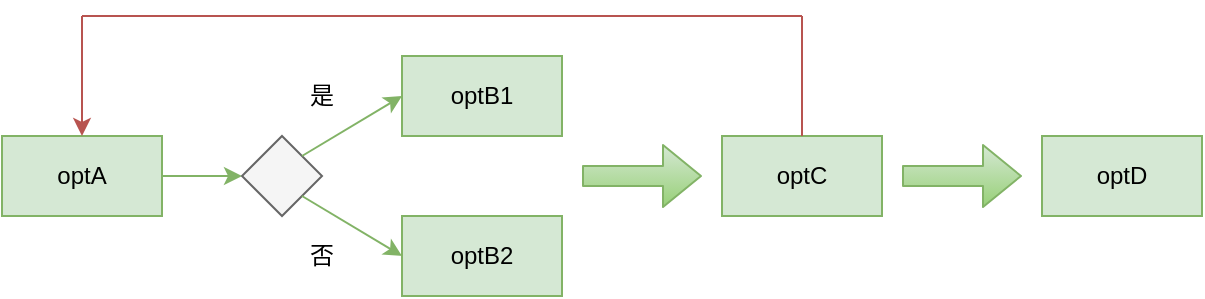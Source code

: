 <mxfile version="12.4.2" type="device" pages="1"><diagram id="x_YJbfK0oXtffN7K5OIR" name="Page-1"><mxGraphModel dx="946" dy="594" grid="1" gridSize="10" guides="1" tooltips="1" connect="1" arrows="1" fold="1" page="1" pageScale="1" pageWidth="827" pageHeight="1169" math="0" shadow="0"><root><mxCell id="0"/><mxCell id="1" parent="0"/><mxCell id="9GR1SyIwBwCN44LEWNMn-31" style="edgeStyle=orthogonalEdgeStyle;rounded=0;orthogonalLoop=1;jettySize=auto;html=1;entryX=0;entryY=0.5;entryDx=0;entryDy=0;fillColor=#d5e8d4;strokeColor=#82b366;gradientColor=#97d077;" edge="1" parent="1" source="9GR1SyIwBwCN44LEWNMn-15" target="9GR1SyIwBwCN44LEWNMn-16"><mxGeometry relative="1" as="geometry"/></mxCell><mxCell id="9GR1SyIwBwCN44LEWNMn-15" value="optA" style="rounded=0;whiteSpace=wrap;html=1;strokeWidth=1;fillColor=#d5e8d4;strokeColor=#82b366;" vertex="1" parent="1"><mxGeometry x="120" y="80" width="80" height="40" as="geometry"/></mxCell><mxCell id="9GR1SyIwBwCN44LEWNMn-16" value="" style="rhombus;whiteSpace=wrap;html=1;strokeWidth=1;fillColor=#f5f5f5;strokeColor=#666666;fontColor=#333333;" vertex="1" parent="1"><mxGeometry x="240" y="80" width="40" height="40" as="geometry"/></mxCell><mxCell id="9GR1SyIwBwCN44LEWNMn-17" value="optB1" style="rounded=0;whiteSpace=wrap;html=1;strokeWidth=1;fillColor=#d5e8d4;strokeColor=#82b366;" vertex="1" parent="1"><mxGeometry x="320" y="40" width="80" height="40" as="geometry"/></mxCell><mxCell id="9GR1SyIwBwCN44LEWNMn-19" value="optB2" style="rounded=0;whiteSpace=wrap;html=1;strokeWidth=1;fillColor=#d5e8d4;strokeColor=#82b366;" vertex="1" parent="1"><mxGeometry x="320" y="120" width="80" height="40" as="geometry"/></mxCell><mxCell id="9GR1SyIwBwCN44LEWNMn-20" value="optC" style="rounded=0;whiteSpace=wrap;html=1;strokeWidth=1;fillColor=#d5e8d4;strokeColor=#82b366;" vertex="1" parent="1"><mxGeometry x="480" y="80" width="80" height="40" as="geometry"/></mxCell><mxCell id="9GR1SyIwBwCN44LEWNMn-21" value="optD" style="rounded=0;whiteSpace=wrap;html=1;strokeWidth=1;fillColor=#d5e8d4;strokeColor=#82b366;" vertex="1" parent="1"><mxGeometry x="640" y="80" width="80" height="40" as="geometry"/></mxCell><mxCell id="9GR1SyIwBwCN44LEWNMn-22" value="" style="endArrow=classic;html=1;entryX=0.5;entryY=0;entryDx=0;entryDy=0;fillColor=#f8cecc;strokeColor=#b85450;" edge="1" parent="1" target="9GR1SyIwBwCN44LEWNMn-15"><mxGeometry width="50" height="50" relative="1" as="geometry"><mxPoint x="160" y="20" as="sourcePoint"/><mxPoint x="150" y="20" as="targetPoint"/></mxGeometry></mxCell><mxCell id="9GR1SyIwBwCN44LEWNMn-23" value="" style="endArrow=none;html=1;fillColor=#f8cecc;strokeColor=#b85450;" edge="1" parent="1"><mxGeometry width="50" height="50" relative="1" as="geometry"><mxPoint x="160" y="20" as="sourcePoint"/><mxPoint x="520" y="20" as="targetPoint"/></mxGeometry></mxCell><mxCell id="9GR1SyIwBwCN44LEWNMn-24" value="" style="endArrow=none;html=1;exitX=0.5;exitY=0;exitDx=0;exitDy=0;fillColor=#f8cecc;strokeColor=#b85450;" edge="1" parent="1" source="9GR1SyIwBwCN44LEWNMn-20"><mxGeometry width="50" height="50" relative="1" as="geometry"><mxPoint x="530" y="80" as="sourcePoint"/><mxPoint x="520" y="20" as="targetPoint"/></mxGeometry></mxCell><mxCell id="9GR1SyIwBwCN44LEWNMn-25" value="" style="endArrow=classic;html=1;entryX=0;entryY=0.5;entryDx=0;entryDy=0;exitX=1;exitY=0;exitDx=0;exitDy=0;fillColor=#d5e8d4;strokeColor=#82b366;gradientColor=#97d077;" edge="1" parent="1" source="9GR1SyIwBwCN44LEWNMn-16" target="9GR1SyIwBwCN44LEWNMn-17"><mxGeometry width="50" height="50" relative="1" as="geometry"><mxPoint x="240" y="100" as="sourcePoint"/><mxPoint x="290" y="50" as="targetPoint"/></mxGeometry></mxCell><mxCell id="9GR1SyIwBwCN44LEWNMn-26" value="" style="endArrow=classic;html=1;exitX=1;exitY=1;exitDx=0;exitDy=0;entryX=0;entryY=0.5;entryDx=0;entryDy=0;fillColor=#d5e8d4;strokeColor=#82b366;gradientColor=#97d077;" edge="1" parent="1" source="9GR1SyIwBwCN44LEWNMn-16" target="9GR1SyIwBwCN44LEWNMn-19"><mxGeometry width="50" height="50" relative="1" as="geometry"><mxPoint x="250" y="240" as="sourcePoint"/><mxPoint x="300" y="190" as="targetPoint"/></mxGeometry></mxCell><mxCell id="9GR1SyIwBwCN44LEWNMn-27" value="是" style="text;html=1;strokeColor=none;fillColor=none;align=center;verticalAlign=middle;whiteSpace=wrap;rounded=0;" vertex="1" parent="1"><mxGeometry x="270" y="50" width="20" height="20" as="geometry"/></mxCell><mxCell id="9GR1SyIwBwCN44LEWNMn-30" value="否" style="text;html=1;strokeColor=none;fillColor=none;align=center;verticalAlign=middle;whiteSpace=wrap;rounded=0;" vertex="1" parent="1"><mxGeometry x="270" y="130" width="20" height="20" as="geometry"/></mxCell><mxCell id="9GR1SyIwBwCN44LEWNMn-32" value="" style="shape=flexArrow;endArrow=classic;html=1;fillColor=#d5e8d4;strokeColor=#82b366;gradientColor=#97d077;" edge="1" parent="1"><mxGeometry width="50" height="50" relative="1" as="geometry"><mxPoint x="410" y="100" as="sourcePoint"/><mxPoint x="470" y="100" as="targetPoint"/></mxGeometry></mxCell><mxCell id="9GR1SyIwBwCN44LEWNMn-33" value="" style="shape=flexArrow;endArrow=classic;html=1;fillColor=#d5e8d4;strokeColor=#82b366;gradientColor=#97d077;" edge="1" parent="1"><mxGeometry width="50" height="50" relative="1" as="geometry"><mxPoint x="570" y="100" as="sourcePoint"/><mxPoint x="630" y="100" as="targetPoint"/></mxGeometry></mxCell></root></mxGraphModel></diagram></mxfile>